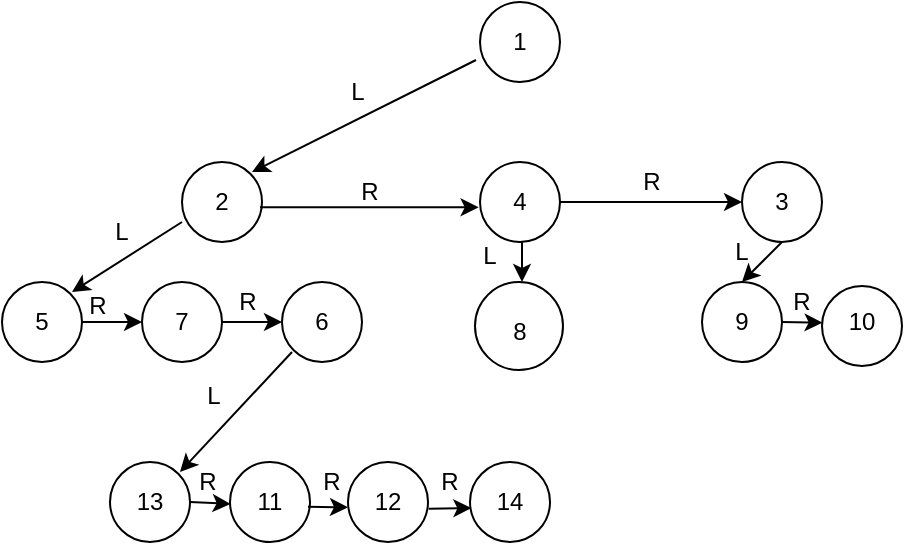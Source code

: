 <mxfile version="21.2.9" type="github">
  <diagram name="Seite-1" id="90ex-C2aPVKQXCwmfyfY">
    <mxGraphModel dx="797" dy="355" grid="1" gridSize="10" guides="1" tooltips="1" connect="1" arrows="1" fold="1" page="1" pageScale="1" pageWidth="827" pageHeight="1169" math="0" shadow="0">
      <root>
        <mxCell id="0" />
        <mxCell id="1" parent="0" />
        <mxCell id="orDwQVMO1vacJGnN_xG8-1" value="" style="ellipse;whiteSpace=wrap;html=1;aspect=fixed;" vertex="1" parent="1">
          <mxGeometry x="379" y="180" width="40" height="40" as="geometry" />
        </mxCell>
        <mxCell id="orDwQVMO1vacJGnN_xG8-2" value="" style="ellipse;whiteSpace=wrap;html=1;aspect=fixed;" vertex="1" parent="1">
          <mxGeometry x="230" y="260" width="40" height="40" as="geometry" />
        </mxCell>
        <mxCell id="orDwQVMO1vacJGnN_xG8-3" value="" style="ellipse;whiteSpace=wrap;html=1;aspect=fixed;" vertex="1" parent="1">
          <mxGeometry x="379" y="260" width="40" height="40" as="geometry" />
        </mxCell>
        <mxCell id="orDwQVMO1vacJGnN_xG8-4" value="" style="ellipse;whiteSpace=wrap;html=1;aspect=fixed;" vertex="1" parent="1">
          <mxGeometry x="140" y="320" width="40" height="40" as="geometry" />
        </mxCell>
        <mxCell id="orDwQVMO1vacJGnN_xG8-5" value="" style="ellipse;whiteSpace=wrap;html=1;aspect=fixed;" vertex="1" parent="1">
          <mxGeometry x="210" y="320" width="40" height="40" as="geometry" />
        </mxCell>
        <mxCell id="orDwQVMO1vacJGnN_xG8-6" value="" style="ellipse;whiteSpace=wrap;html=1;aspect=fixed;" vertex="1" parent="1">
          <mxGeometry x="510" y="260" width="40" height="40" as="geometry" />
        </mxCell>
        <mxCell id="orDwQVMO1vacJGnN_xG8-7" value="" style="ellipse;whiteSpace=wrap;html=1;aspect=fixed;" vertex="1" parent="1">
          <mxGeometry x="194" y="410" width="40" height="40" as="geometry" />
        </mxCell>
        <mxCell id="orDwQVMO1vacJGnN_xG8-8" value="" style="ellipse;whiteSpace=wrap;html=1;aspect=fixed;" vertex="1" parent="1">
          <mxGeometry x="313" y="410" width="40" height="40" as="geometry" />
        </mxCell>
        <mxCell id="orDwQVMO1vacJGnN_xG8-9" value="1" style="text;html=1;strokeColor=none;fillColor=none;align=center;verticalAlign=middle;whiteSpace=wrap;rounded=0;" vertex="1" parent="1">
          <mxGeometry x="384" y="185" width="30" height="30" as="geometry" />
        </mxCell>
        <mxCell id="orDwQVMO1vacJGnN_xG8-10" value="2" style="text;html=1;strokeColor=none;fillColor=none;align=center;verticalAlign=middle;whiteSpace=wrap;rounded=0;" vertex="1" parent="1">
          <mxGeometry x="235" y="265" width="30" height="30" as="geometry" />
        </mxCell>
        <mxCell id="orDwQVMO1vacJGnN_xG8-11" value="3" style="text;html=1;strokeColor=none;fillColor=none;align=center;verticalAlign=middle;whiteSpace=wrap;rounded=0;" vertex="1" parent="1">
          <mxGeometry x="515" y="265" width="30" height="30" as="geometry" />
        </mxCell>
        <mxCell id="orDwQVMO1vacJGnN_xG8-13" value="4" style="text;html=1;strokeColor=none;fillColor=none;align=center;verticalAlign=middle;whiteSpace=wrap;rounded=0;" vertex="1" parent="1">
          <mxGeometry x="384" y="265" width="30" height="30" as="geometry" />
        </mxCell>
        <mxCell id="orDwQVMO1vacJGnN_xG8-14" value="5" style="text;html=1;strokeColor=none;fillColor=none;align=center;verticalAlign=middle;whiteSpace=wrap;rounded=0;" vertex="1" parent="1">
          <mxGeometry x="145" y="325" width="30" height="30" as="geometry" />
        </mxCell>
        <mxCell id="orDwQVMO1vacJGnN_xG8-15" value="" style="ellipse;whiteSpace=wrap;html=1;aspect=fixed;" vertex="1" parent="1">
          <mxGeometry x="280" y="320" width="40" height="40" as="geometry" />
        </mxCell>
        <mxCell id="orDwQVMO1vacJGnN_xG8-17" value="6" style="text;html=1;strokeColor=none;fillColor=none;align=center;verticalAlign=middle;whiteSpace=wrap;rounded=0;" vertex="1" parent="1">
          <mxGeometry x="285" y="325" width="30" height="30" as="geometry" />
        </mxCell>
        <mxCell id="orDwQVMO1vacJGnN_xG8-20" value="7" style="text;html=1;strokeColor=none;fillColor=none;align=center;verticalAlign=middle;whiteSpace=wrap;rounded=0;" vertex="1" parent="1">
          <mxGeometry x="215" y="325" width="30" height="30" as="geometry" />
        </mxCell>
        <mxCell id="orDwQVMO1vacJGnN_xG8-22" value="" style="ellipse;whiteSpace=wrap;html=1;aspect=fixed;" vertex="1" parent="1">
          <mxGeometry x="254" y="410" width="40" height="40" as="geometry" />
        </mxCell>
        <mxCell id="orDwQVMO1vacJGnN_xG8-24" value="" style="ellipse;whiteSpace=wrap;html=1;aspect=fixed;" vertex="1" parent="1">
          <mxGeometry x="374" y="410" width="40" height="40" as="geometry" />
        </mxCell>
        <mxCell id="orDwQVMO1vacJGnN_xG8-27" value="" style="ellipse;whiteSpace=wrap;html=1;aspect=fixed;" vertex="1" parent="1">
          <mxGeometry x="490" y="320" width="40" height="40" as="geometry" />
        </mxCell>
        <mxCell id="orDwQVMO1vacJGnN_xG8-29" value="11" style="text;html=1;strokeColor=none;fillColor=none;align=center;verticalAlign=middle;whiteSpace=wrap;rounded=0;" vertex="1" parent="1">
          <mxGeometry x="259" y="415" width="30" height="30" as="geometry" />
        </mxCell>
        <mxCell id="orDwQVMO1vacJGnN_xG8-30" value="12" style="text;html=1;strokeColor=none;fillColor=none;align=center;verticalAlign=middle;whiteSpace=wrap;rounded=0;" vertex="1" parent="1">
          <mxGeometry x="317.5" y="415" width="30" height="30" as="geometry" />
        </mxCell>
        <mxCell id="orDwQVMO1vacJGnN_xG8-32" value="13" style="text;html=1;strokeColor=none;fillColor=none;align=center;verticalAlign=middle;whiteSpace=wrap;rounded=0;" vertex="1" parent="1">
          <mxGeometry x="199" y="415" width="30" height="30" as="geometry" />
        </mxCell>
        <mxCell id="orDwQVMO1vacJGnN_xG8-33" value="14" style="text;html=1;strokeColor=none;fillColor=none;align=center;verticalAlign=middle;whiteSpace=wrap;rounded=0;" vertex="1" parent="1">
          <mxGeometry x="379" y="415" width="30" height="30" as="geometry" />
        </mxCell>
        <mxCell id="orDwQVMO1vacJGnN_xG8-26" value="" style="ellipse;whiteSpace=wrap;html=1;aspect=fixed;" vertex="1" parent="1">
          <mxGeometry x="376.5" y="320" width="44" height="44" as="geometry" />
        </mxCell>
        <mxCell id="orDwQVMO1vacJGnN_xG8-21" value="8" style="text;html=1;strokeColor=none;fillColor=none;align=center;verticalAlign=middle;whiteSpace=wrap;rounded=0;" vertex="1" parent="1">
          <mxGeometry x="384" y="330" width="30" height="30" as="geometry" />
        </mxCell>
        <mxCell id="orDwQVMO1vacJGnN_xG8-36" value="" style="ellipse;whiteSpace=wrap;html=1;aspect=fixed;" vertex="1" parent="1">
          <mxGeometry x="550" y="322" width="40" height="40" as="geometry" />
        </mxCell>
        <mxCell id="orDwQVMO1vacJGnN_xG8-23" value="9" style="text;html=1;strokeColor=none;fillColor=none;align=center;verticalAlign=middle;whiteSpace=wrap;rounded=0;" vertex="1" parent="1">
          <mxGeometry x="495" y="325" width="30" height="30" as="geometry" />
        </mxCell>
        <mxCell id="orDwQVMO1vacJGnN_xG8-28" value="10" style="text;html=1;strokeColor=none;fillColor=none;align=center;verticalAlign=middle;whiteSpace=wrap;rounded=0;" vertex="1" parent="1">
          <mxGeometry x="555" y="325" width="30" height="30" as="geometry" />
        </mxCell>
        <mxCell id="orDwQVMO1vacJGnN_xG8-37" value="" style="endArrow=classic;html=1;rounded=0;exitX=-0.233;exitY=0.8;exitDx=0;exitDy=0;exitPerimeter=0;entryX=1;entryY=0;entryDx=0;entryDy=0;" edge="1" parent="1" source="orDwQVMO1vacJGnN_xG8-9" target="orDwQVMO1vacJGnN_xG8-10">
          <mxGeometry width="50" height="50" relative="1" as="geometry">
            <mxPoint x="390" y="410" as="sourcePoint" />
            <mxPoint x="440" y="360" as="targetPoint" />
          </mxGeometry>
        </mxCell>
        <mxCell id="orDwQVMO1vacJGnN_xG8-38" value="" style="endArrow=classic;html=1;rounded=0;exitX=-0.233;exitY=0.8;exitDx=0;exitDy=0;exitPerimeter=0;entryX=1;entryY=0;entryDx=0;entryDy=0;" edge="1" parent="1" target="orDwQVMO1vacJGnN_xG8-14">
          <mxGeometry width="50" height="50" relative="1" as="geometry">
            <mxPoint x="230" y="290" as="sourcePoint" />
            <mxPoint x="118" y="346" as="targetPoint" />
          </mxGeometry>
        </mxCell>
        <mxCell id="orDwQVMO1vacJGnN_xG8-39" value="" style="endArrow=classic;html=1;rounded=0;exitX=-0.233;exitY=0.8;exitDx=0;exitDy=0;exitPerimeter=0;" edge="1" parent="1">
          <mxGeometry width="50" height="50" relative="1" as="geometry">
            <mxPoint x="180" y="340" as="sourcePoint" />
            <mxPoint x="210" y="340" as="targetPoint" />
          </mxGeometry>
        </mxCell>
        <mxCell id="orDwQVMO1vacJGnN_xG8-42" value="" style="endArrow=classic;html=1;rounded=0;exitX=1;exitY=0.5;exitDx=0;exitDy=0;" edge="1" parent="1" source="orDwQVMO1vacJGnN_xG8-5">
          <mxGeometry width="50" height="50" relative="1" as="geometry">
            <mxPoint x="260" y="350" as="sourcePoint" />
            <mxPoint x="280" y="340" as="targetPoint" />
          </mxGeometry>
        </mxCell>
        <mxCell id="orDwQVMO1vacJGnN_xG8-44" value="" style="endArrow=classic;html=1;rounded=0;exitX=0;exitY=1;exitDx=0;exitDy=0;entryX=1;entryY=0;entryDx=0;entryDy=0;" edge="1" parent="1" source="orDwQVMO1vacJGnN_xG8-17" target="orDwQVMO1vacJGnN_xG8-32">
          <mxGeometry width="50" height="50" relative="1" as="geometry">
            <mxPoint x="390" y="440" as="sourcePoint" />
            <mxPoint x="440" y="390" as="targetPoint" />
          </mxGeometry>
        </mxCell>
        <mxCell id="orDwQVMO1vacJGnN_xG8-45" value="" style="endArrow=classic;html=1;rounded=0;exitX=1;exitY=0.5;exitDx=0;exitDy=0;entryX=-0.156;entryY=0.533;entryDx=0;entryDy=0;entryPerimeter=0;" edge="1" parent="1" source="orDwQVMO1vacJGnN_xG8-7" target="orDwQVMO1vacJGnN_xG8-29">
          <mxGeometry width="50" height="50" relative="1" as="geometry">
            <mxPoint x="240" y="430" as="sourcePoint" />
            <mxPoint x="260" y="430" as="targetPoint" />
          </mxGeometry>
        </mxCell>
        <mxCell id="orDwQVMO1vacJGnN_xG8-48" value="" style="endArrow=classic;html=1;rounded=0;exitX=0.975;exitY=0.558;exitDx=0;exitDy=0;exitPerimeter=0;entryX=0;entryY=0.567;entryDx=0;entryDy=0;entryPerimeter=0;" edge="1" parent="1" source="orDwQVMO1vacJGnN_xG8-22" target="orDwQVMO1vacJGnN_xG8-8">
          <mxGeometry width="50" height="50" relative="1" as="geometry">
            <mxPoint x="440" y="420" as="sourcePoint" />
            <mxPoint x="310" y="430" as="targetPoint" />
          </mxGeometry>
        </mxCell>
        <mxCell id="orDwQVMO1vacJGnN_xG8-51" value="" style="endArrow=classic;html=1;rounded=0;exitX=1.008;exitY=0.583;exitDx=0;exitDy=0;exitPerimeter=0;entryX=-0.144;entryY=0.6;entryDx=0;entryDy=0;entryPerimeter=0;" edge="1" parent="1" source="orDwQVMO1vacJGnN_xG8-8" target="orDwQVMO1vacJGnN_xG8-33">
          <mxGeometry width="50" height="50" relative="1" as="geometry">
            <mxPoint x="440" y="420" as="sourcePoint" />
            <mxPoint x="490" y="370" as="targetPoint" />
          </mxGeometry>
        </mxCell>
        <mxCell id="orDwQVMO1vacJGnN_xG8-52" value="" style="endArrow=classic;html=1;rounded=0;entryX=-0.017;entryY=0.567;entryDx=0;entryDy=0;entryPerimeter=0;exitX=0.975;exitY=0.567;exitDx=0;exitDy=0;exitPerimeter=0;" edge="1" parent="1" source="orDwQVMO1vacJGnN_xG8-2" target="orDwQVMO1vacJGnN_xG8-3">
          <mxGeometry width="50" height="50" relative="1" as="geometry">
            <mxPoint x="272" y="282" as="sourcePoint" />
            <mxPoint x="490" y="250" as="targetPoint" />
          </mxGeometry>
        </mxCell>
        <mxCell id="orDwQVMO1vacJGnN_xG8-54" value="" style="endArrow=classic;html=1;rounded=0;entryX=0;entryY=0.5;entryDx=0;entryDy=0;" edge="1" parent="1" target="orDwQVMO1vacJGnN_xG8-6">
          <mxGeometry width="50" height="50" relative="1" as="geometry">
            <mxPoint x="419" y="280" as="sourcePoint" />
            <mxPoint x="469" y="230" as="targetPoint" />
          </mxGeometry>
        </mxCell>
        <mxCell id="orDwQVMO1vacJGnN_xG8-55" value="" style="endArrow=classic;html=1;rounded=0;" edge="1" parent="1">
          <mxGeometry width="50" height="50" relative="1" as="geometry">
            <mxPoint x="400" y="300" as="sourcePoint" />
            <mxPoint x="400" y="320" as="targetPoint" />
          </mxGeometry>
        </mxCell>
        <mxCell id="orDwQVMO1vacJGnN_xG8-56" value="" style="endArrow=classic;html=1;rounded=0;entryX=0.5;entryY=0;entryDx=0;entryDy=0;" edge="1" parent="1" target="orDwQVMO1vacJGnN_xG8-27">
          <mxGeometry width="50" height="50" relative="1" as="geometry">
            <mxPoint x="530" y="300" as="sourcePoint" />
            <mxPoint x="580" y="250" as="targetPoint" />
          </mxGeometry>
        </mxCell>
        <mxCell id="orDwQVMO1vacJGnN_xG8-57" value="" style="endArrow=classic;html=1;rounded=0;entryX=-0.156;entryY=0.511;entryDx=0;entryDy=0;entryPerimeter=0;" edge="1" parent="1" target="orDwQVMO1vacJGnN_xG8-28">
          <mxGeometry width="50" height="50" relative="1" as="geometry">
            <mxPoint x="530" y="340" as="sourcePoint" />
            <mxPoint x="580" y="290" as="targetPoint" />
          </mxGeometry>
        </mxCell>
        <mxCell id="orDwQVMO1vacJGnN_xG8-58" value="R" style="text;html=1;strokeColor=none;fillColor=none;align=center;verticalAlign=middle;whiteSpace=wrap;rounded=0;" vertex="1" parent="1">
          <mxGeometry x="294" y="260" width="60" height="30" as="geometry" />
        </mxCell>
        <mxCell id="orDwQVMO1vacJGnN_xG8-59" value="L" style="text;html=1;strokeColor=none;fillColor=none;align=center;verticalAlign=middle;whiteSpace=wrap;rounded=0;" vertex="1" parent="1">
          <mxGeometry x="287.5" y="210" width="60" height="30" as="geometry" />
        </mxCell>
        <mxCell id="orDwQVMO1vacJGnN_xG8-60" value="L" style="text;html=1;strokeColor=none;fillColor=none;align=center;verticalAlign=middle;whiteSpace=wrap;rounded=0;" vertex="1" parent="1">
          <mxGeometry x="170" y="280" width="60" height="30" as="geometry" />
        </mxCell>
        <mxCell id="orDwQVMO1vacJGnN_xG8-61" value="R" style="text;html=1;strokeColor=none;fillColor=none;align=center;verticalAlign=middle;whiteSpace=wrap;rounded=0;" vertex="1" parent="1">
          <mxGeometry x="175" y="322" width="26" height="20" as="geometry" />
        </mxCell>
        <mxCell id="orDwQVMO1vacJGnN_xG8-62" value="R" style="text;html=1;strokeColor=none;fillColor=none;align=center;verticalAlign=middle;whiteSpace=wrap;rounded=0;" vertex="1" parent="1">
          <mxGeometry x="250" y="320" width="26" height="20" as="geometry" />
        </mxCell>
        <mxCell id="orDwQVMO1vacJGnN_xG8-65" value="L" style="text;html=1;strokeColor=none;fillColor=none;align=center;verticalAlign=middle;whiteSpace=wrap;rounded=0;" vertex="1" parent="1">
          <mxGeometry x="216" y="362" width="60" height="30" as="geometry" />
        </mxCell>
        <mxCell id="orDwQVMO1vacJGnN_xG8-66" value="R" style="text;html=1;strokeColor=none;fillColor=none;align=center;verticalAlign=middle;whiteSpace=wrap;rounded=0;" vertex="1" parent="1">
          <mxGeometry x="230" y="410" width="26" height="20" as="geometry" />
        </mxCell>
        <mxCell id="orDwQVMO1vacJGnN_xG8-67" value="R" style="text;html=1;strokeColor=none;fillColor=none;align=center;verticalAlign=middle;whiteSpace=wrap;rounded=0;" vertex="1" parent="1">
          <mxGeometry x="291.5" y="410" width="26" height="20" as="geometry" />
        </mxCell>
        <mxCell id="orDwQVMO1vacJGnN_xG8-68" value="R" style="text;html=1;strokeColor=none;fillColor=none;align=center;verticalAlign=middle;whiteSpace=wrap;rounded=0;" vertex="1" parent="1">
          <mxGeometry x="350.5" y="410" width="26" height="20" as="geometry" />
        </mxCell>
        <mxCell id="orDwQVMO1vacJGnN_xG8-69" value="L" style="text;html=1;strokeColor=none;fillColor=none;align=center;verticalAlign=middle;whiteSpace=wrap;rounded=0;" vertex="1" parent="1">
          <mxGeometry x="354" y="292" width="60" height="30" as="geometry" />
        </mxCell>
        <mxCell id="orDwQVMO1vacJGnN_xG8-70" value="R" style="text;html=1;strokeColor=none;fillColor=none;align=center;verticalAlign=middle;whiteSpace=wrap;rounded=0;" vertex="1" parent="1">
          <mxGeometry x="440" y="260" width="50" height="20" as="geometry" />
        </mxCell>
        <mxCell id="orDwQVMO1vacJGnN_xG8-72" value="L" style="text;html=1;strokeColor=none;fillColor=none;align=center;verticalAlign=middle;whiteSpace=wrap;rounded=0;" vertex="1" parent="1">
          <mxGeometry x="480" y="290" width="60" height="30" as="geometry" />
        </mxCell>
        <mxCell id="orDwQVMO1vacJGnN_xG8-73" value="R" style="text;html=1;strokeColor=none;fillColor=none;align=center;verticalAlign=middle;whiteSpace=wrap;rounded=0;" vertex="1" parent="1">
          <mxGeometry x="515" y="320" width="50" height="20" as="geometry" />
        </mxCell>
      </root>
    </mxGraphModel>
  </diagram>
</mxfile>
